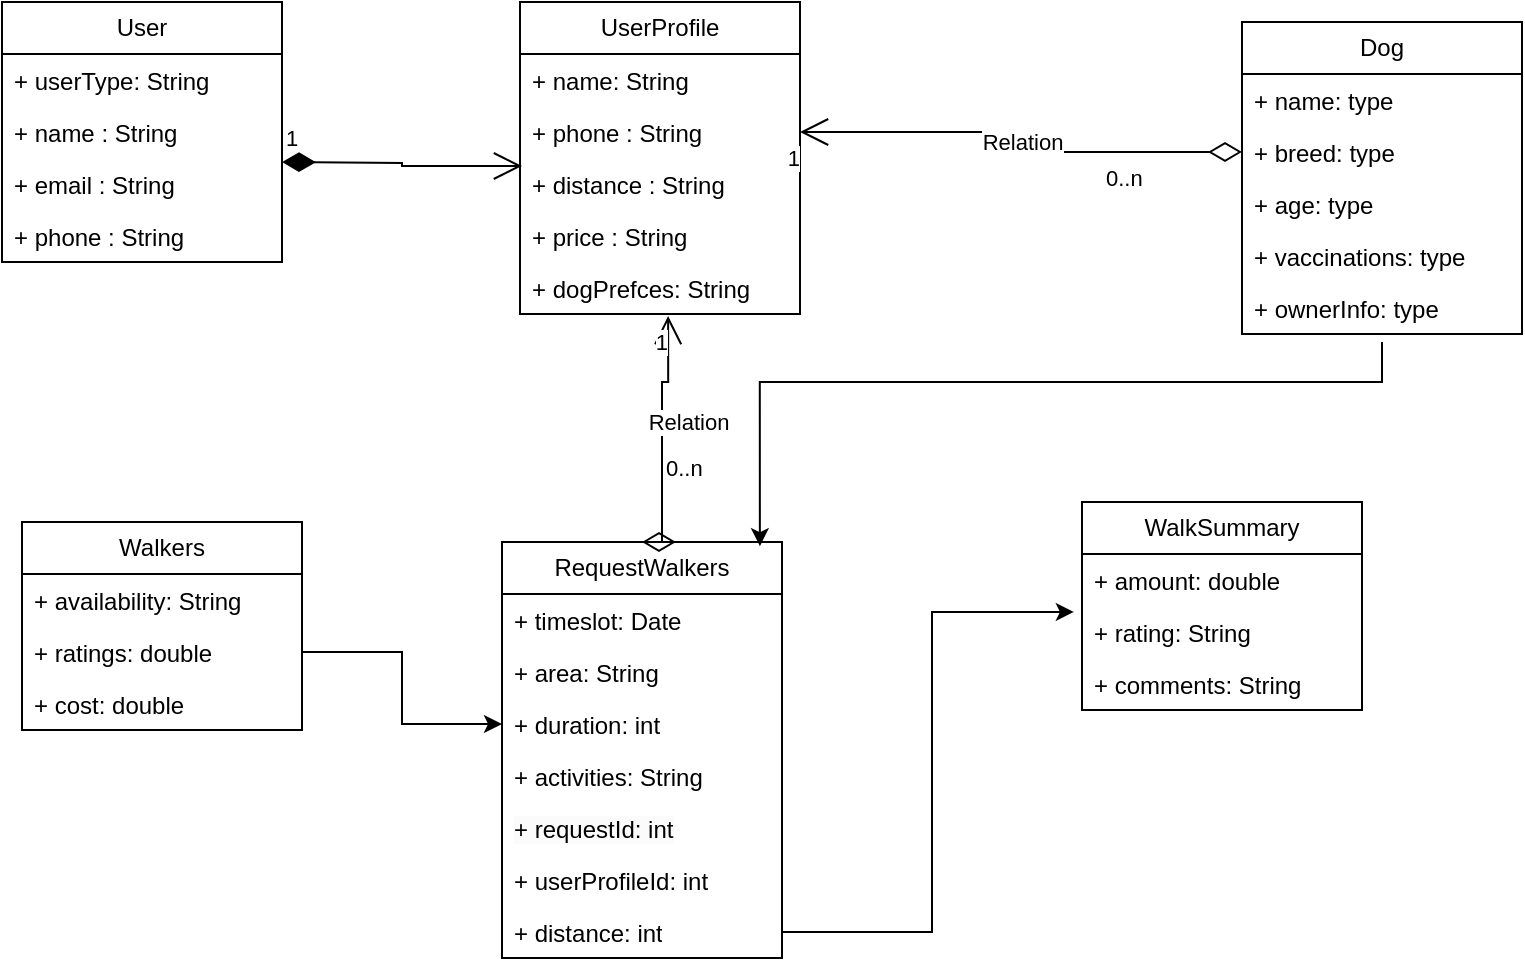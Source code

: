 <mxfile version="21.0.6" type="github"><diagram name="Page-1" id="UCPi9fHKwQAfiohxh6cr"><mxGraphModel dx="997" dy="618" grid="1" gridSize="10" guides="1" tooltips="1" connect="1" arrows="1" fold="1" page="1" pageScale="1" pageWidth="850" pageHeight="1100" math="0" shadow="0"><root><mxCell id="0"/><mxCell id="1" parent="0"/><mxCell id="JL1489hvU0a80Fekcbiy-17" value="User" style="swimlane;fontStyle=0;childLayout=stackLayout;horizontal=1;startSize=26;fillColor=none;horizontalStack=0;resizeParent=1;resizeParentMax=0;resizeLast=0;collapsible=1;marginBottom=0;whiteSpace=wrap;html=1;" vertex="1" parent="1"><mxGeometry x="70" y="70" width="140" height="130" as="geometry"/></mxCell><mxCell id="JL1489hvU0a80Fekcbiy-18" value="+ userType: String" style="text;strokeColor=none;fillColor=none;align=left;verticalAlign=top;spacingLeft=4;spacingRight=4;overflow=hidden;rotatable=0;points=[[0,0.5],[1,0.5]];portConstraint=eastwest;whiteSpace=wrap;html=1;" vertex="1" parent="JL1489hvU0a80Fekcbiy-17"><mxGeometry y="26" width="140" height="26" as="geometry"/></mxCell><mxCell id="JL1489hvU0a80Fekcbiy-19" value="+ name : String" style="text;strokeColor=none;fillColor=none;align=left;verticalAlign=top;spacingLeft=4;spacingRight=4;overflow=hidden;rotatable=0;points=[[0,0.5],[1,0.5]];portConstraint=eastwest;whiteSpace=wrap;html=1;" vertex="1" parent="JL1489hvU0a80Fekcbiy-17"><mxGeometry y="52" width="140" height="26" as="geometry"/></mxCell><mxCell id="JL1489hvU0a80Fekcbiy-20" value="+ email : String&lt;br&gt;&lt;br&gt;+ phone : String" style="text;strokeColor=none;fillColor=none;align=left;verticalAlign=top;spacingLeft=4;spacingRight=4;overflow=hidden;rotatable=0;points=[[0,0.5],[1,0.5]];portConstraint=eastwest;whiteSpace=wrap;html=1;" vertex="1" parent="JL1489hvU0a80Fekcbiy-17"><mxGeometry y="78" width="140" height="26" as="geometry"/></mxCell><mxCell id="JL1489hvU0a80Fekcbiy-25" value="+ phone : String" style="text;strokeColor=none;fillColor=none;align=left;verticalAlign=top;spacingLeft=4;spacingRight=4;overflow=hidden;rotatable=0;points=[[0,0.5],[1,0.5]];portConstraint=eastwest;whiteSpace=wrap;html=1;" vertex="1" parent="JL1489hvU0a80Fekcbiy-17"><mxGeometry y="104" width="140" height="26" as="geometry"/></mxCell><mxCell id="JL1489hvU0a80Fekcbiy-21" value="UserProfile" style="swimlane;fontStyle=0;childLayout=stackLayout;horizontal=1;startSize=26;fillColor=none;horizontalStack=0;resizeParent=1;resizeParentMax=0;resizeLast=0;collapsible=1;marginBottom=0;whiteSpace=wrap;html=1;" vertex="1" parent="1"><mxGeometry x="329" y="70" width="140" height="156" as="geometry"/></mxCell><mxCell id="JL1489hvU0a80Fekcbiy-22" value="+ name: String" style="text;strokeColor=none;fillColor=none;align=left;verticalAlign=top;spacingLeft=4;spacingRight=4;overflow=hidden;rotatable=0;points=[[0,0.5],[1,0.5]];portConstraint=eastwest;whiteSpace=wrap;html=1;" vertex="1" parent="JL1489hvU0a80Fekcbiy-21"><mxGeometry y="26" width="140" height="26" as="geometry"/></mxCell><mxCell id="JL1489hvU0a80Fekcbiy-23" value="+ phone :&amp;nbsp;String" style="text;strokeColor=none;fillColor=none;align=left;verticalAlign=top;spacingLeft=4;spacingRight=4;overflow=hidden;rotatable=0;points=[[0,0.5],[1,0.5]];portConstraint=eastwest;whiteSpace=wrap;html=1;" vertex="1" parent="JL1489hvU0a80Fekcbiy-21"><mxGeometry y="52" width="140" height="26" as="geometry"/></mxCell><mxCell id="JL1489hvU0a80Fekcbiy-27" value="+ distance :&amp;nbsp;String" style="text;strokeColor=none;fillColor=none;align=left;verticalAlign=top;spacingLeft=4;spacingRight=4;overflow=hidden;rotatable=0;points=[[0,0.5],[1,0.5]];portConstraint=eastwest;whiteSpace=wrap;html=1;" vertex="1" parent="JL1489hvU0a80Fekcbiy-21"><mxGeometry y="78" width="140" height="26" as="geometry"/></mxCell><mxCell id="JL1489hvU0a80Fekcbiy-26" value="+ price :&amp;nbsp;String" style="text;strokeColor=none;fillColor=none;align=left;verticalAlign=top;spacingLeft=4;spacingRight=4;overflow=hidden;rotatable=0;points=[[0,0.5],[1,0.5]];portConstraint=eastwest;whiteSpace=wrap;html=1;" vertex="1" parent="JL1489hvU0a80Fekcbiy-21"><mxGeometry y="104" width="140" height="26" as="geometry"/></mxCell><mxCell id="JL1489hvU0a80Fekcbiy-24" value="+ dogPrefces:&amp;nbsp;String" style="text;strokeColor=none;fillColor=none;align=left;verticalAlign=top;spacingLeft=4;spacingRight=4;overflow=hidden;rotatable=0;points=[[0,0.5],[1,0.5]];portConstraint=eastwest;whiteSpace=wrap;html=1;" vertex="1" parent="JL1489hvU0a80Fekcbiy-21"><mxGeometry y="130" width="140" height="26" as="geometry"/></mxCell><mxCell id="JL1489hvU0a80Fekcbiy-29" value="Dog" style="swimlane;fontStyle=0;childLayout=stackLayout;horizontal=1;startSize=26;fillColor=none;horizontalStack=0;resizeParent=1;resizeParentMax=0;resizeLast=0;collapsible=1;marginBottom=0;whiteSpace=wrap;html=1;" vertex="1" parent="1"><mxGeometry x="690" y="80" width="140" height="156" as="geometry"/></mxCell><mxCell id="JL1489hvU0a80Fekcbiy-30" value="+ name: type" style="text;strokeColor=none;fillColor=none;align=left;verticalAlign=top;spacingLeft=4;spacingRight=4;overflow=hidden;rotatable=0;points=[[0,0.5],[1,0.5]];portConstraint=eastwest;whiteSpace=wrap;html=1;" vertex="1" parent="JL1489hvU0a80Fekcbiy-29"><mxGeometry y="26" width="140" height="26" as="geometry"/></mxCell><mxCell id="JL1489hvU0a80Fekcbiy-31" value="+ breed: type" style="text;strokeColor=none;fillColor=none;align=left;verticalAlign=top;spacingLeft=4;spacingRight=4;overflow=hidden;rotatable=0;points=[[0,0.5],[1,0.5]];portConstraint=eastwest;whiteSpace=wrap;html=1;" vertex="1" parent="JL1489hvU0a80Fekcbiy-29"><mxGeometry y="52" width="140" height="26" as="geometry"/></mxCell><mxCell id="JL1489hvU0a80Fekcbiy-33" value="+ age: type" style="text;strokeColor=none;fillColor=none;align=left;verticalAlign=top;spacingLeft=4;spacingRight=4;overflow=hidden;rotatable=0;points=[[0,0.5],[1,0.5]];portConstraint=eastwest;whiteSpace=wrap;html=1;" vertex="1" parent="JL1489hvU0a80Fekcbiy-29"><mxGeometry y="78" width="140" height="26" as="geometry"/></mxCell><mxCell id="JL1489hvU0a80Fekcbiy-34" value="+ vaccinations: type" style="text;strokeColor=none;fillColor=none;align=left;verticalAlign=top;spacingLeft=4;spacingRight=4;overflow=hidden;rotatable=0;points=[[0,0.5],[1,0.5]];portConstraint=eastwest;whiteSpace=wrap;html=1;" vertex="1" parent="JL1489hvU0a80Fekcbiy-29"><mxGeometry y="104" width="140" height="26" as="geometry"/></mxCell><mxCell id="JL1489hvU0a80Fekcbiy-32" value="+ ownerInfo: type" style="text;strokeColor=none;fillColor=none;align=left;verticalAlign=top;spacingLeft=4;spacingRight=4;overflow=hidden;rotatable=0;points=[[0,0.5],[1,0.5]];portConstraint=eastwest;whiteSpace=wrap;html=1;" vertex="1" parent="JL1489hvU0a80Fekcbiy-29"><mxGeometry y="130" width="140" height="26" as="geometry"/></mxCell><mxCell id="JL1489hvU0a80Fekcbiy-37" value="RequestWalkers" style="swimlane;fontStyle=0;childLayout=stackLayout;horizontal=1;startSize=26;fillColor=none;horizontalStack=0;resizeParent=1;resizeParentMax=0;resizeLast=0;collapsible=1;marginBottom=0;whiteSpace=wrap;html=1;" vertex="1" parent="1"><mxGeometry x="320" y="340" width="140" height="208" as="geometry"/></mxCell><mxCell id="JL1489hvU0a80Fekcbiy-38" value="+ timeslot: Date" style="text;strokeColor=none;fillColor=none;align=left;verticalAlign=top;spacingLeft=4;spacingRight=4;overflow=hidden;rotatable=0;points=[[0,0.5],[1,0.5]];portConstraint=eastwest;whiteSpace=wrap;html=1;" vertex="1" parent="JL1489hvU0a80Fekcbiy-37"><mxGeometry y="26" width="140" height="26" as="geometry"/></mxCell><mxCell id="JL1489hvU0a80Fekcbiy-49" value="+ area: String" style="text;strokeColor=none;fillColor=none;align=left;verticalAlign=top;spacingLeft=4;spacingRight=4;overflow=hidden;rotatable=0;points=[[0,0.5],[1,0.5]];portConstraint=eastwest;whiteSpace=wrap;html=1;" vertex="1" parent="JL1489hvU0a80Fekcbiy-37"><mxGeometry y="52" width="140" height="26" as="geometry"/></mxCell><mxCell id="JL1489hvU0a80Fekcbiy-39" value="+ duration: int" style="text;strokeColor=none;fillColor=none;align=left;verticalAlign=top;spacingLeft=4;spacingRight=4;overflow=hidden;rotatable=0;points=[[0,0.5],[1,0.5]];portConstraint=eastwest;whiteSpace=wrap;html=1;" vertex="1" parent="JL1489hvU0a80Fekcbiy-37"><mxGeometry y="78" width="140" height="26" as="geometry"/></mxCell><mxCell id="JL1489hvU0a80Fekcbiy-50" value="+ activities: String" style="text;strokeColor=none;fillColor=none;align=left;verticalAlign=top;spacingLeft=4;spacingRight=4;overflow=hidden;rotatable=0;points=[[0,0.5],[1,0.5]];portConstraint=eastwest;whiteSpace=wrap;html=1;" vertex="1" parent="JL1489hvU0a80Fekcbiy-37"><mxGeometry y="104" width="140" height="26" as="geometry"/></mxCell><mxCell id="JL1489hvU0a80Fekcbiy-51" value="&lt;span style=&quot;caret-color: rgb(0, 0, 0); color: rgb(0, 0, 0); font-family: Helvetica; font-size: 12px; font-style: normal; font-variant-caps: normal; font-weight: 400; letter-spacing: normal; text-align: left; text-indent: 0px; text-transform: none; word-spacing: 0px; -webkit-text-stroke-width: 0px; background-color: rgb(251, 251, 251); text-decoration: none; float: none; display: inline !important;&quot;&gt;+ requestId: int&lt;/span&gt;" style="text;strokeColor=none;fillColor=none;align=left;verticalAlign=top;spacingLeft=4;spacingRight=4;overflow=hidden;rotatable=0;points=[[0,0.5],[1,0.5]];portConstraint=eastwest;whiteSpace=wrap;html=1;" vertex="1" parent="JL1489hvU0a80Fekcbiy-37"><mxGeometry y="130" width="140" height="26" as="geometry"/></mxCell><mxCell id="JL1489hvU0a80Fekcbiy-52" value="+ userProfileId: int" style="text;strokeColor=none;fillColor=none;align=left;verticalAlign=top;spacingLeft=4;spacingRight=4;overflow=hidden;rotatable=0;points=[[0,0.5],[1,0.5]];portConstraint=eastwest;whiteSpace=wrap;html=1;" vertex="1" parent="JL1489hvU0a80Fekcbiy-37"><mxGeometry y="156" width="140" height="26" as="geometry"/></mxCell><mxCell id="JL1489hvU0a80Fekcbiy-40" value="+ distance: int" style="text;strokeColor=none;fillColor=none;align=left;verticalAlign=top;spacingLeft=4;spacingRight=4;overflow=hidden;rotatable=0;points=[[0,0.5],[1,0.5]];portConstraint=eastwest;whiteSpace=wrap;html=1;" vertex="1" parent="JL1489hvU0a80Fekcbiy-37"><mxGeometry y="182" width="140" height="26" as="geometry"/></mxCell><mxCell id="JL1489hvU0a80Fekcbiy-41" value="Walkers" style="swimlane;fontStyle=0;childLayout=stackLayout;horizontal=1;startSize=26;fillColor=none;horizontalStack=0;resizeParent=1;resizeParentMax=0;resizeLast=0;collapsible=1;marginBottom=0;whiteSpace=wrap;html=1;" vertex="1" parent="1"><mxGeometry x="80" y="330" width="140" height="104" as="geometry"/></mxCell><mxCell id="JL1489hvU0a80Fekcbiy-42" value="+ availability: String" style="text;strokeColor=none;fillColor=none;align=left;verticalAlign=top;spacingLeft=4;spacingRight=4;overflow=hidden;rotatable=0;points=[[0,0.5],[1,0.5]];portConstraint=eastwest;whiteSpace=wrap;html=1;" vertex="1" parent="JL1489hvU0a80Fekcbiy-41"><mxGeometry y="26" width="140" height="26" as="geometry"/></mxCell><mxCell id="JL1489hvU0a80Fekcbiy-43" value="+ ratings: double" style="text;strokeColor=none;fillColor=none;align=left;verticalAlign=top;spacingLeft=4;spacingRight=4;overflow=hidden;rotatable=0;points=[[0,0.5],[1,0.5]];portConstraint=eastwest;whiteSpace=wrap;html=1;" vertex="1" parent="JL1489hvU0a80Fekcbiy-41"><mxGeometry y="52" width="140" height="26" as="geometry"/></mxCell><mxCell id="JL1489hvU0a80Fekcbiy-44" value="+ cost: double" style="text;strokeColor=none;fillColor=none;align=left;verticalAlign=top;spacingLeft=4;spacingRight=4;overflow=hidden;rotatable=0;points=[[0,0.5],[1,0.5]];portConstraint=eastwest;whiteSpace=wrap;html=1;" vertex="1" parent="JL1489hvU0a80Fekcbiy-41"><mxGeometry y="78" width="140" height="26" as="geometry"/></mxCell><mxCell id="JL1489hvU0a80Fekcbiy-45" value="WalkSummary" style="swimlane;fontStyle=0;childLayout=stackLayout;horizontal=1;startSize=26;fillColor=none;horizontalStack=0;resizeParent=1;resizeParentMax=0;resizeLast=0;collapsible=1;marginBottom=0;whiteSpace=wrap;html=1;" vertex="1" parent="1"><mxGeometry x="610" y="320" width="140" height="104" as="geometry"/></mxCell><mxCell id="JL1489hvU0a80Fekcbiy-46" value="+ amount: double" style="text;strokeColor=none;fillColor=none;align=left;verticalAlign=top;spacingLeft=4;spacingRight=4;overflow=hidden;rotatable=0;points=[[0,0.5],[1,0.5]];portConstraint=eastwest;whiteSpace=wrap;html=1;" vertex="1" parent="JL1489hvU0a80Fekcbiy-45"><mxGeometry y="26" width="140" height="26" as="geometry"/></mxCell><mxCell id="JL1489hvU0a80Fekcbiy-47" value="+ rating: String" style="text;strokeColor=none;fillColor=none;align=left;verticalAlign=top;spacingLeft=4;spacingRight=4;overflow=hidden;rotatable=0;points=[[0,0.5],[1,0.5]];portConstraint=eastwest;whiteSpace=wrap;html=1;" vertex="1" parent="JL1489hvU0a80Fekcbiy-45"><mxGeometry y="52" width="140" height="26" as="geometry"/></mxCell><mxCell id="JL1489hvU0a80Fekcbiy-48" value="+ comments: String" style="text;strokeColor=none;fillColor=none;align=left;verticalAlign=top;spacingLeft=4;spacingRight=4;overflow=hidden;rotatable=0;points=[[0,0.5],[1,0.5]];portConstraint=eastwest;whiteSpace=wrap;html=1;" vertex="1" parent="JL1489hvU0a80Fekcbiy-45"><mxGeometry y="78" width="140" height="26" as="geometry"/></mxCell><mxCell id="JL1489hvU0a80Fekcbiy-54" value="1" style="endArrow=open;html=1;endSize=12;startArrow=diamondThin;startSize=14;startFill=1;edgeStyle=orthogonalEdgeStyle;align=left;verticalAlign=bottom;rounded=0;entryX=0.007;entryY=0.154;entryDx=0;entryDy=0;entryPerimeter=0;" edge="1" parent="1" target="JL1489hvU0a80Fekcbiy-27"><mxGeometry x="-1" y="3" relative="1" as="geometry"><mxPoint x="210" y="150" as="sourcePoint"/><mxPoint x="320" y="150" as="targetPoint"/></mxGeometry></mxCell><mxCell id="JL1489hvU0a80Fekcbiy-55" value="Relation" style="endArrow=open;html=1;endSize=12;startArrow=diamondThin;startSize=14;startFill=0;edgeStyle=orthogonalEdgeStyle;rounded=0;exitX=0;exitY=0.5;exitDx=0;exitDy=0;entryX=1;entryY=0.5;entryDx=0;entryDy=0;" edge="1" parent="1" source="JL1489hvU0a80Fekcbiy-31" target="JL1489hvU0a80Fekcbiy-23"><mxGeometry relative="1" as="geometry"><mxPoint x="680" y="140" as="sourcePoint"/><mxPoint x="490" y="140" as="targetPoint"/></mxGeometry></mxCell><mxCell id="JL1489hvU0a80Fekcbiy-56" value="0..n" style="edgeLabel;resizable=0;html=1;align=left;verticalAlign=top;" connectable="0" vertex="1" parent="JL1489hvU0a80Fekcbiy-55"><mxGeometry x="-1" relative="1" as="geometry"><mxPoint x="-70" as="offset"/></mxGeometry></mxCell><mxCell id="JL1489hvU0a80Fekcbiy-57" value="1" style="edgeLabel;resizable=0;html=1;align=right;verticalAlign=top;" connectable="0" vertex="1" parent="JL1489hvU0a80Fekcbiy-55"><mxGeometry x="1" relative="1" as="geometry"/></mxCell><mxCell id="JL1489hvU0a80Fekcbiy-64" style="edgeStyle=orthogonalEdgeStyle;rounded=0;orthogonalLoop=1;jettySize=auto;html=1;entryX=-0.029;entryY=0.115;entryDx=0;entryDy=0;entryPerimeter=0;" edge="1" parent="1" source="JL1489hvU0a80Fekcbiy-40" target="JL1489hvU0a80Fekcbiy-47"><mxGeometry relative="1" as="geometry"/></mxCell><mxCell id="JL1489hvU0a80Fekcbiy-65" value="Relation" style="endArrow=open;html=1;endSize=12;startArrow=diamondThin;startSize=14;startFill=0;edgeStyle=orthogonalEdgeStyle;rounded=0;entryX=0.529;entryY=1.038;entryDx=0;entryDy=0;entryPerimeter=0;exitX=0.5;exitY=0;exitDx=0;exitDy=0;" edge="1" parent="1" source="JL1489hvU0a80Fekcbiy-37" target="JL1489hvU0a80Fekcbiy-24"><mxGeometry x="0.111" y="-13" relative="1" as="geometry"><mxPoint x="280" y="290" as="sourcePoint"/><mxPoint x="440" y="290" as="targetPoint"/><Array as="points"><mxPoint x="400" y="340"/><mxPoint x="400" y="260"/><mxPoint x="403" y="260"/></Array><mxPoint as="offset"/></mxGeometry></mxCell><mxCell id="JL1489hvU0a80Fekcbiy-66" value="0..n" style="edgeLabel;resizable=0;html=1;align=left;verticalAlign=top;" connectable="0" vertex="1" parent="JL1489hvU0a80Fekcbiy-65"><mxGeometry x="-1" relative="1" as="geometry"><mxPoint x="10" y="-50" as="offset"/></mxGeometry></mxCell><mxCell id="JL1489hvU0a80Fekcbiy-67" value="1" style="edgeLabel;resizable=0;html=1;align=right;verticalAlign=top;" connectable="0" vertex="1" parent="JL1489hvU0a80Fekcbiy-65"><mxGeometry x="1" relative="1" as="geometry"/></mxCell><mxCell id="JL1489hvU0a80Fekcbiy-68" value="" style="edgeStyle=orthogonalEdgeStyle;rounded=0;orthogonalLoop=1;jettySize=auto;html=1;" edge="1" parent="1" source="JL1489hvU0a80Fekcbiy-43" target="JL1489hvU0a80Fekcbiy-39"><mxGeometry relative="1" as="geometry"/></mxCell><mxCell id="JL1489hvU0a80Fekcbiy-69" style="edgeStyle=orthogonalEdgeStyle;rounded=0;orthogonalLoop=1;jettySize=auto;html=1;entryX=0.921;entryY=0.01;entryDx=0;entryDy=0;entryPerimeter=0;" edge="1" parent="1" target="JL1489hvU0a80Fekcbiy-37"><mxGeometry relative="1" as="geometry"><mxPoint x="760" y="240" as="sourcePoint"/><Array as="points"><mxPoint x="760" y="260"/><mxPoint x="449" y="260"/></Array></mxGeometry></mxCell></root></mxGraphModel></diagram></mxfile>